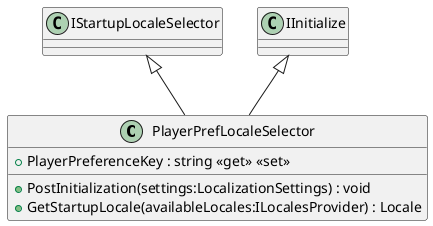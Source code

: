 @startuml
class PlayerPrefLocaleSelector {
    + PlayerPreferenceKey : string <<get>> <<set>>
    + PostInitialization(settings:LocalizationSettings) : void
    + GetStartupLocale(availableLocales:ILocalesProvider) : Locale
}
IStartupLocaleSelector <|-- PlayerPrefLocaleSelector
IInitialize <|-- PlayerPrefLocaleSelector
@enduml
